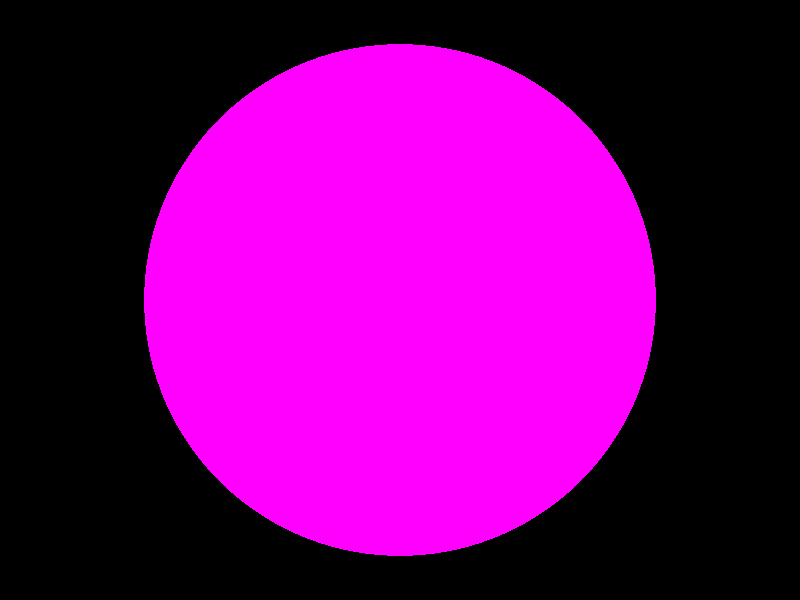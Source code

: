 light_source {
<2,4,-3>
color
<1,1,1> 
}
sphere {
<0,1,2>
2
texture {
pigment {
color
<1,0,1> 
} 
} 
}
camera {
location
<0,2,-3>
look_at
<0,1,2>
right
<1.3333333333333333,0,0> 
}
global_settings{

}